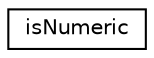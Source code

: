 digraph "Graphical Class Hierarchy"
{
 // LATEX_PDF_SIZE
  edge [fontname="Helvetica",fontsize="10",labelfontname="Helvetica",labelfontsize="10"];
  node [fontname="Helvetica",fontsize="10",shape=record];
  rankdir="LR";
  Node0 [label="isNumeric",height=0.2,width=0.4,color="black", fillcolor="white", style="filled",URL="$classisNumeric.html",tooltip=" "];
}
